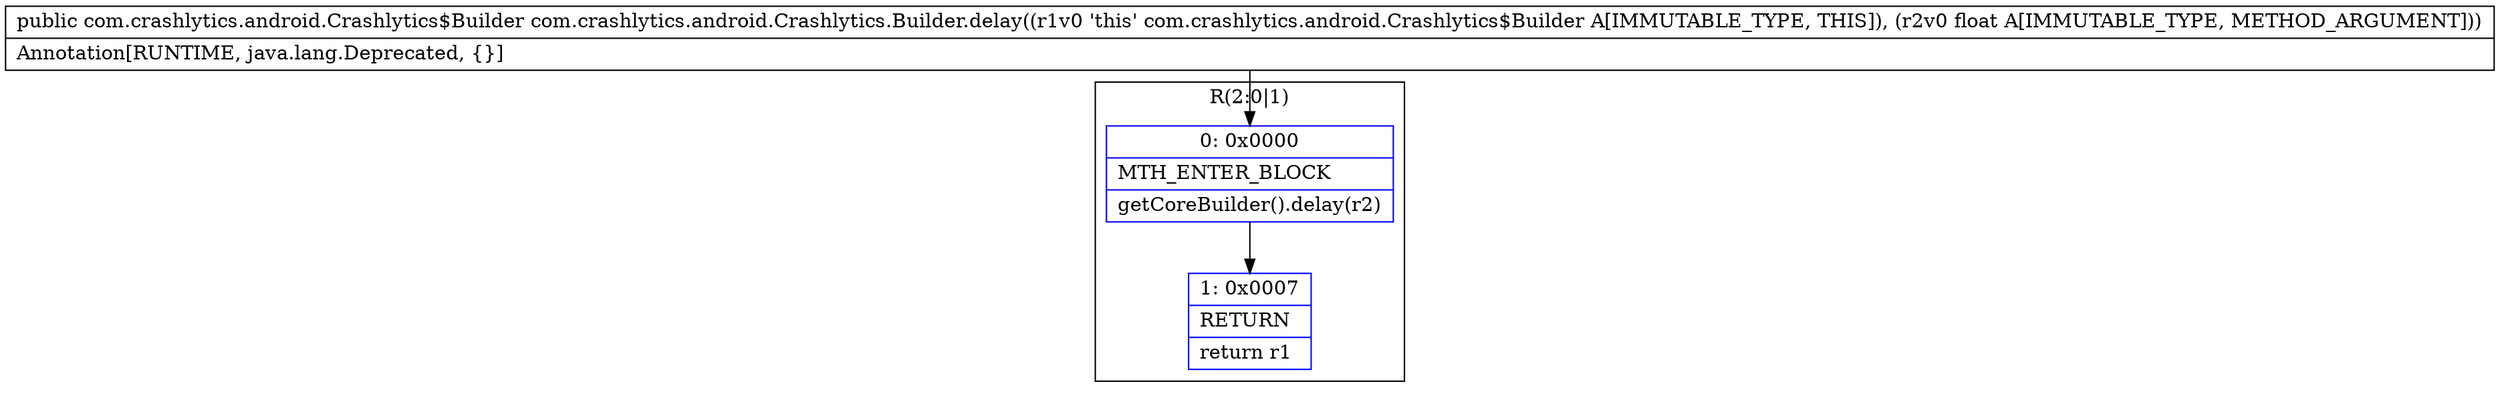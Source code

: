 digraph "CFG forcom.crashlytics.android.Crashlytics.Builder.delay(F)Lcom\/crashlytics\/android\/Crashlytics$Builder;" {
subgraph cluster_Region_2049730190 {
label = "R(2:0|1)";
node [shape=record,color=blue];
Node_0 [shape=record,label="{0\:\ 0x0000|MTH_ENTER_BLOCK\l|getCoreBuilder().delay(r2)\l}"];
Node_1 [shape=record,label="{1\:\ 0x0007|RETURN\l|return r1\l}"];
}
MethodNode[shape=record,label="{public com.crashlytics.android.Crashlytics$Builder com.crashlytics.android.Crashlytics.Builder.delay((r1v0 'this' com.crashlytics.android.Crashlytics$Builder A[IMMUTABLE_TYPE, THIS]), (r2v0 float A[IMMUTABLE_TYPE, METHOD_ARGUMENT]))  | Annotation[RUNTIME, java.lang.Deprecated, \{\}]\l}"];
MethodNode -> Node_0;
Node_0 -> Node_1;
}

